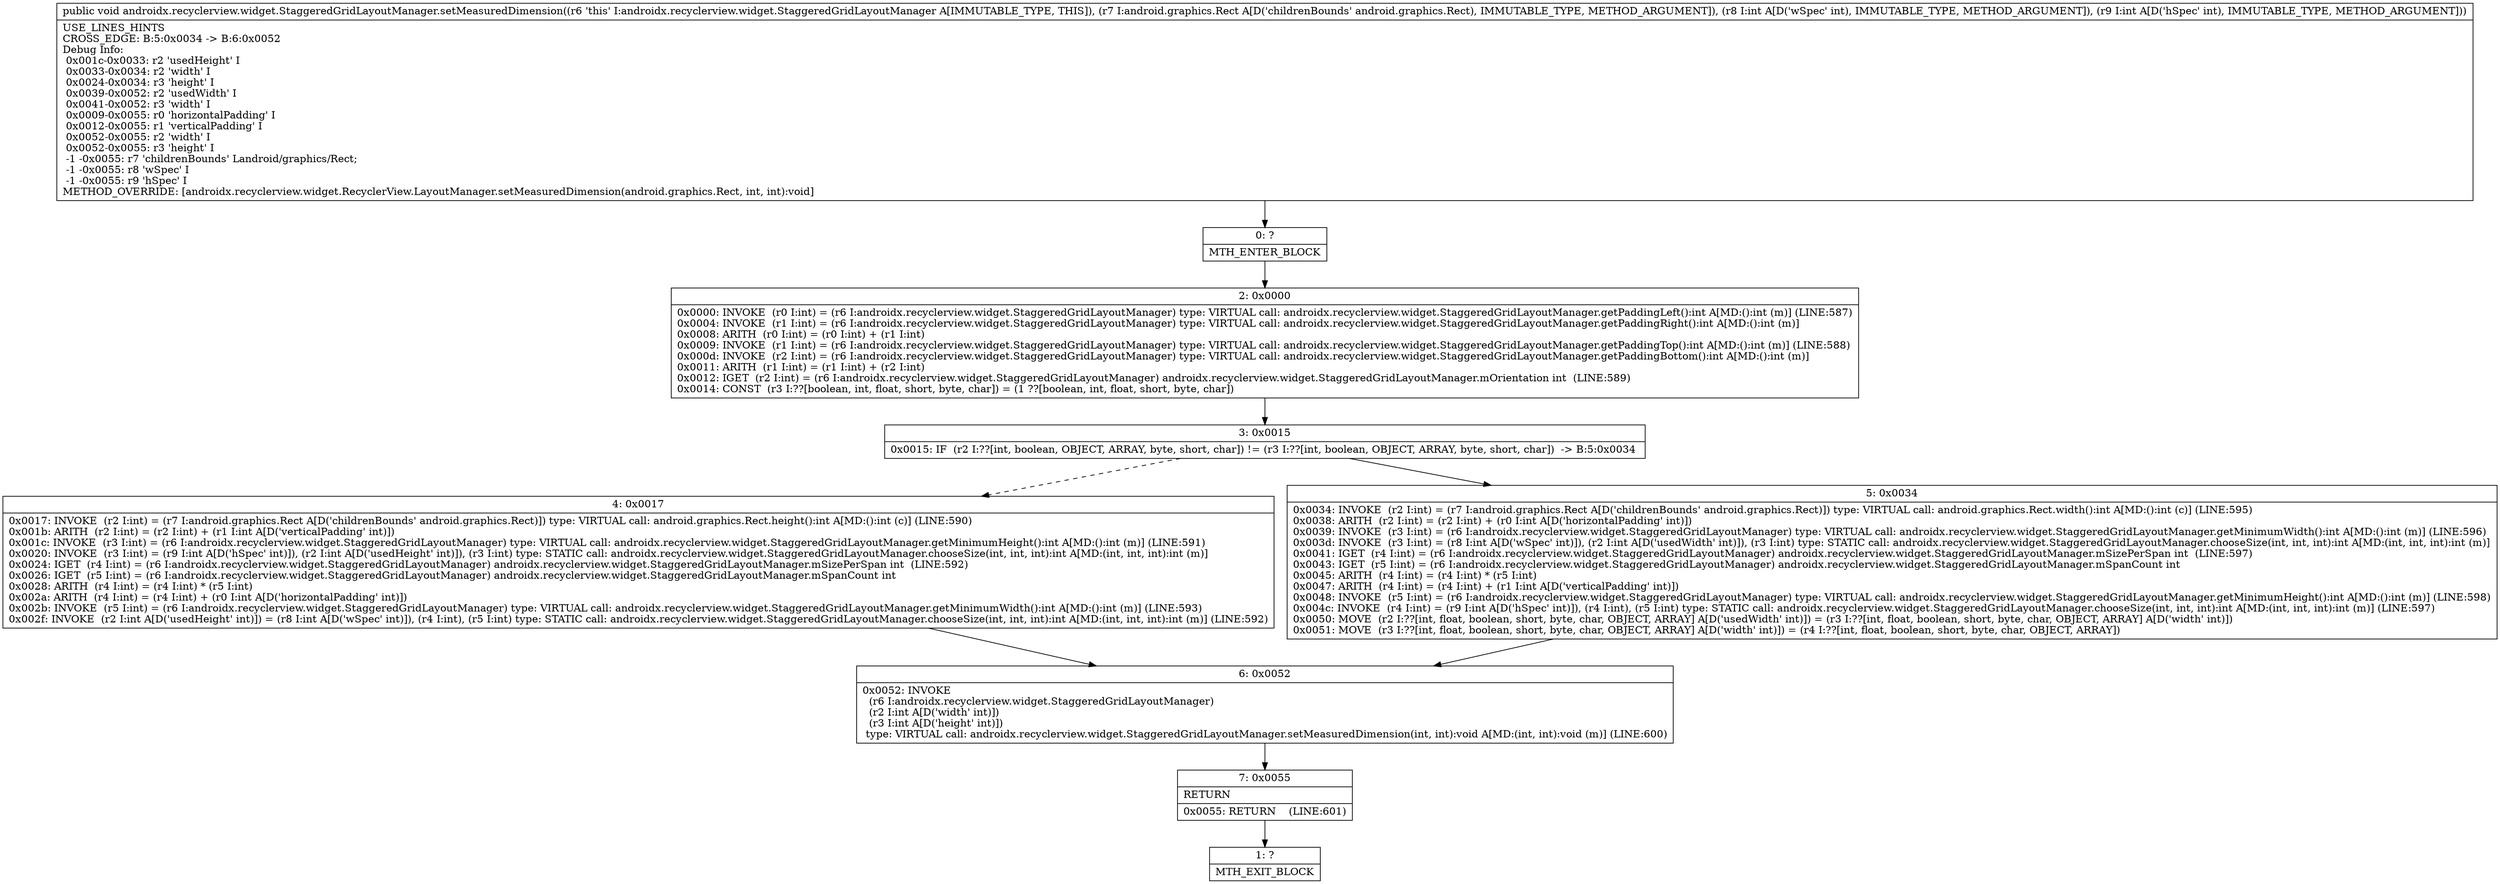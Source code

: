 digraph "CFG forandroidx.recyclerview.widget.StaggeredGridLayoutManager.setMeasuredDimension(Landroid\/graphics\/Rect;II)V" {
Node_0 [shape=record,label="{0\:\ ?|MTH_ENTER_BLOCK\l}"];
Node_2 [shape=record,label="{2\:\ 0x0000|0x0000: INVOKE  (r0 I:int) = (r6 I:androidx.recyclerview.widget.StaggeredGridLayoutManager) type: VIRTUAL call: androidx.recyclerview.widget.StaggeredGridLayoutManager.getPaddingLeft():int A[MD:():int (m)] (LINE:587)\l0x0004: INVOKE  (r1 I:int) = (r6 I:androidx.recyclerview.widget.StaggeredGridLayoutManager) type: VIRTUAL call: androidx.recyclerview.widget.StaggeredGridLayoutManager.getPaddingRight():int A[MD:():int (m)]\l0x0008: ARITH  (r0 I:int) = (r0 I:int) + (r1 I:int) \l0x0009: INVOKE  (r1 I:int) = (r6 I:androidx.recyclerview.widget.StaggeredGridLayoutManager) type: VIRTUAL call: androidx.recyclerview.widget.StaggeredGridLayoutManager.getPaddingTop():int A[MD:():int (m)] (LINE:588)\l0x000d: INVOKE  (r2 I:int) = (r6 I:androidx.recyclerview.widget.StaggeredGridLayoutManager) type: VIRTUAL call: androidx.recyclerview.widget.StaggeredGridLayoutManager.getPaddingBottom():int A[MD:():int (m)]\l0x0011: ARITH  (r1 I:int) = (r1 I:int) + (r2 I:int) \l0x0012: IGET  (r2 I:int) = (r6 I:androidx.recyclerview.widget.StaggeredGridLayoutManager) androidx.recyclerview.widget.StaggeredGridLayoutManager.mOrientation int  (LINE:589)\l0x0014: CONST  (r3 I:??[boolean, int, float, short, byte, char]) = (1 ??[boolean, int, float, short, byte, char]) \l}"];
Node_3 [shape=record,label="{3\:\ 0x0015|0x0015: IF  (r2 I:??[int, boolean, OBJECT, ARRAY, byte, short, char]) != (r3 I:??[int, boolean, OBJECT, ARRAY, byte, short, char])  \-\> B:5:0x0034 \l}"];
Node_4 [shape=record,label="{4\:\ 0x0017|0x0017: INVOKE  (r2 I:int) = (r7 I:android.graphics.Rect A[D('childrenBounds' android.graphics.Rect)]) type: VIRTUAL call: android.graphics.Rect.height():int A[MD:():int (c)] (LINE:590)\l0x001b: ARITH  (r2 I:int) = (r2 I:int) + (r1 I:int A[D('verticalPadding' int)]) \l0x001c: INVOKE  (r3 I:int) = (r6 I:androidx.recyclerview.widget.StaggeredGridLayoutManager) type: VIRTUAL call: androidx.recyclerview.widget.StaggeredGridLayoutManager.getMinimumHeight():int A[MD:():int (m)] (LINE:591)\l0x0020: INVOKE  (r3 I:int) = (r9 I:int A[D('hSpec' int)]), (r2 I:int A[D('usedHeight' int)]), (r3 I:int) type: STATIC call: androidx.recyclerview.widget.StaggeredGridLayoutManager.chooseSize(int, int, int):int A[MD:(int, int, int):int (m)]\l0x0024: IGET  (r4 I:int) = (r6 I:androidx.recyclerview.widget.StaggeredGridLayoutManager) androidx.recyclerview.widget.StaggeredGridLayoutManager.mSizePerSpan int  (LINE:592)\l0x0026: IGET  (r5 I:int) = (r6 I:androidx.recyclerview.widget.StaggeredGridLayoutManager) androidx.recyclerview.widget.StaggeredGridLayoutManager.mSpanCount int \l0x0028: ARITH  (r4 I:int) = (r4 I:int) * (r5 I:int) \l0x002a: ARITH  (r4 I:int) = (r4 I:int) + (r0 I:int A[D('horizontalPadding' int)]) \l0x002b: INVOKE  (r5 I:int) = (r6 I:androidx.recyclerview.widget.StaggeredGridLayoutManager) type: VIRTUAL call: androidx.recyclerview.widget.StaggeredGridLayoutManager.getMinimumWidth():int A[MD:():int (m)] (LINE:593)\l0x002f: INVOKE  (r2 I:int A[D('usedHeight' int)]) = (r8 I:int A[D('wSpec' int)]), (r4 I:int), (r5 I:int) type: STATIC call: androidx.recyclerview.widget.StaggeredGridLayoutManager.chooseSize(int, int, int):int A[MD:(int, int, int):int (m)] (LINE:592)\l}"];
Node_6 [shape=record,label="{6\:\ 0x0052|0x0052: INVOKE  \l  (r6 I:androidx.recyclerview.widget.StaggeredGridLayoutManager)\l  (r2 I:int A[D('width' int)])\l  (r3 I:int A[D('height' int)])\l type: VIRTUAL call: androidx.recyclerview.widget.StaggeredGridLayoutManager.setMeasuredDimension(int, int):void A[MD:(int, int):void (m)] (LINE:600)\l}"];
Node_7 [shape=record,label="{7\:\ 0x0055|RETURN\l|0x0055: RETURN    (LINE:601)\l}"];
Node_1 [shape=record,label="{1\:\ ?|MTH_EXIT_BLOCK\l}"];
Node_5 [shape=record,label="{5\:\ 0x0034|0x0034: INVOKE  (r2 I:int) = (r7 I:android.graphics.Rect A[D('childrenBounds' android.graphics.Rect)]) type: VIRTUAL call: android.graphics.Rect.width():int A[MD:():int (c)] (LINE:595)\l0x0038: ARITH  (r2 I:int) = (r2 I:int) + (r0 I:int A[D('horizontalPadding' int)]) \l0x0039: INVOKE  (r3 I:int) = (r6 I:androidx.recyclerview.widget.StaggeredGridLayoutManager) type: VIRTUAL call: androidx.recyclerview.widget.StaggeredGridLayoutManager.getMinimumWidth():int A[MD:():int (m)] (LINE:596)\l0x003d: INVOKE  (r3 I:int) = (r8 I:int A[D('wSpec' int)]), (r2 I:int A[D('usedWidth' int)]), (r3 I:int) type: STATIC call: androidx.recyclerview.widget.StaggeredGridLayoutManager.chooseSize(int, int, int):int A[MD:(int, int, int):int (m)]\l0x0041: IGET  (r4 I:int) = (r6 I:androidx.recyclerview.widget.StaggeredGridLayoutManager) androidx.recyclerview.widget.StaggeredGridLayoutManager.mSizePerSpan int  (LINE:597)\l0x0043: IGET  (r5 I:int) = (r6 I:androidx.recyclerview.widget.StaggeredGridLayoutManager) androidx.recyclerview.widget.StaggeredGridLayoutManager.mSpanCount int \l0x0045: ARITH  (r4 I:int) = (r4 I:int) * (r5 I:int) \l0x0047: ARITH  (r4 I:int) = (r4 I:int) + (r1 I:int A[D('verticalPadding' int)]) \l0x0048: INVOKE  (r5 I:int) = (r6 I:androidx.recyclerview.widget.StaggeredGridLayoutManager) type: VIRTUAL call: androidx.recyclerview.widget.StaggeredGridLayoutManager.getMinimumHeight():int A[MD:():int (m)] (LINE:598)\l0x004c: INVOKE  (r4 I:int) = (r9 I:int A[D('hSpec' int)]), (r4 I:int), (r5 I:int) type: STATIC call: androidx.recyclerview.widget.StaggeredGridLayoutManager.chooseSize(int, int, int):int A[MD:(int, int, int):int (m)] (LINE:597)\l0x0050: MOVE  (r2 I:??[int, float, boolean, short, byte, char, OBJECT, ARRAY] A[D('usedWidth' int)]) = (r3 I:??[int, float, boolean, short, byte, char, OBJECT, ARRAY] A[D('width' int)]) \l0x0051: MOVE  (r3 I:??[int, float, boolean, short, byte, char, OBJECT, ARRAY] A[D('width' int)]) = (r4 I:??[int, float, boolean, short, byte, char, OBJECT, ARRAY]) \l}"];
MethodNode[shape=record,label="{public void androidx.recyclerview.widget.StaggeredGridLayoutManager.setMeasuredDimension((r6 'this' I:androidx.recyclerview.widget.StaggeredGridLayoutManager A[IMMUTABLE_TYPE, THIS]), (r7 I:android.graphics.Rect A[D('childrenBounds' android.graphics.Rect), IMMUTABLE_TYPE, METHOD_ARGUMENT]), (r8 I:int A[D('wSpec' int), IMMUTABLE_TYPE, METHOD_ARGUMENT]), (r9 I:int A[D('hSpec' int), IMMUTABLE_TYPE, METHOD_ARGUMENT]))  | USE_LINES_HINTS\lCROSS_EDGE: B:5:0x0034 \-\> B:6:0x0052\lDebug Info:\l  0x001c\-0x0033: r2 'usedHeight' I\l  0x0033\-0x0034: r2 'width' I\l  0x0024\-0x0034: r3 'height' I\l  0x0039\-0x0052: r2 'usedWidth' I\l  0x0041\-0x0052: r3 'width' I\l  0x0009\-0x0055: r0 'horizontalPadding' I\l  0x0012\-0x0055: r1 'verticalPadding' I\l  0x0052\-0x0055: r2 'width' I\l  0x0052\-0x0055: r3 'height' I\l  \-1 \-0x0055: r7 'childrenBounds' Landroid\/graphics\/Rect;\l  \-1 \-0x0055: r8 'wSpec' I\l  \-1 \-0x0055: r9 'hSpec' I\lMETHOD_OVERRIDE: [androidx.recyclerview.widget.RecyclerView.LayoutManager.setMeasuredDimension(android.graphics.Rect, int, int):void]\l}"];
MethodNode -> Node_0;Node_0 -> Node_2;
Node_2 -> Node_3;
Node_3 -> Node_4[style=dashed];
Node_3 -> Node_5;
Node_4 -> Node_6;
Node_6 -> Node_7;
Node_7 -> Node_1;
Node_5 -> Node_6;
}

